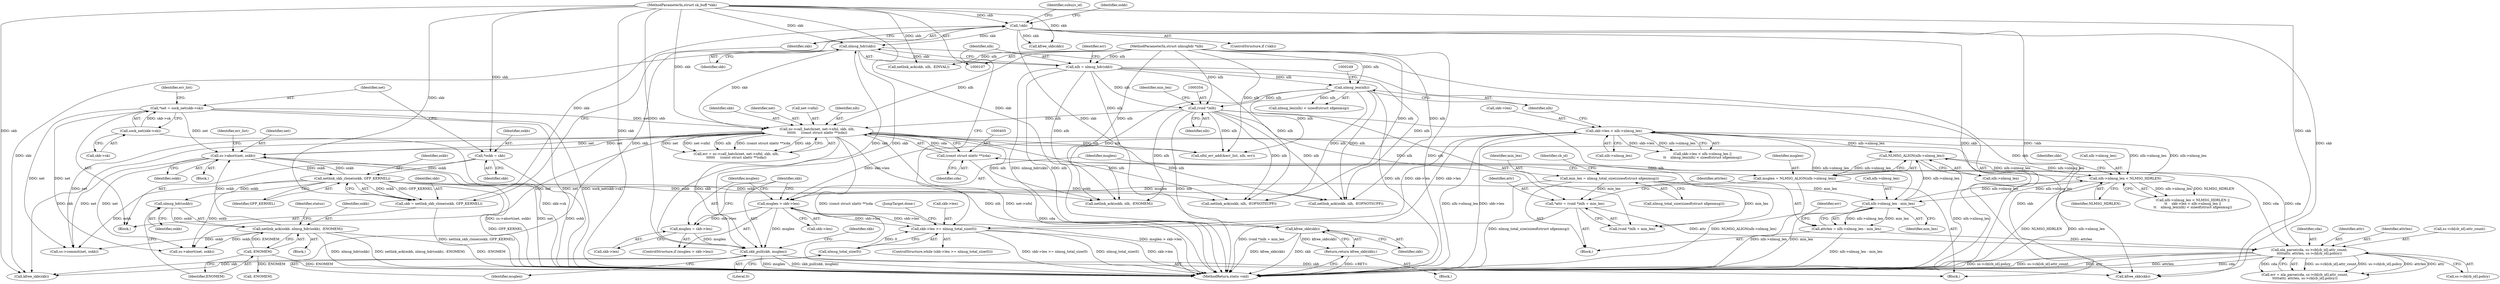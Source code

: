 digraph "0_linux_c58d6c93680f28ac58984af61d0a7ebf4319c241@API" {
"1000211" [label="(Call,kfree_skb(skb))"];
"1000149" [label="(Call,!skb)"];
"1000143" [label="(Call,skb = netlink_skb_clone(oskb, GFP_KERNEL))"];
"1000145" [label="(Call,netlink_skb_clone(oskb, GFP_KERNEL))"];
"1000113" [label="(Call,*oskb = skb)"];
"1000108" [label="(MethodParameterIn,struct sk_buff *skb)"];
"1000481" [label="(Call,ss->abort(net, oskb))"];
"1000397" [label="(Call,nc->call_batch(net, net->nfnl, skb, nlh,\n\t\t\t\t\t\t     (const struct nlattr **)cda))"];
"1000117" [label="(Call,*net = sock_net(skb->sk))"];
"1000119" [label="(Call,sock_net(skb->sk))"];
"1000225" [label="(Call,nlmsg_hdr(skb))"];
"1000472" [label="(Call,skb_pull(skb, msglen))"];
"1000467" [label="(Call,msglen = skb->len)"];
"1000462" [label="(Call,msglen > skb->len)"];
"1000455" [label="(Call,msglen = NLMSG_ALIGN(nlh->nlmsg_len))"];
"1000457" [label="(Call,NLMSG_ALIGN(nlh->nlmsg_len))"];
"1000360" [label="(Call,nlh->nlmsg_len - min_len)"];
"1000232" [label="(Call,nlh->nlmsg_len < NLMSG_HDRLEN)"];
"1000238" [label="(Call,skb->len < nlh->nlmsg_len)"];
"1000214" [label="(Call,skb->len >= nlmsg_total_size(0))"];
"1000218" [label="(Call,nlmsg_total_size(0))"];
"1000336" [label="(Call,min_len = nlmsg_total_size(sizeof(struct nfgenmsg)))"];
"1000353" [label="(Call,(void *)nlh)"];
"1000223" [label="(Call,nlh = nlmsg_hdr(skb))"];
"1000109" [label="(MethodParameterIn,struct nlmsghdr *nlh)"];
"1000246" [label="(Call,nlmsg_len(nlh))"];
"1000404" [label="(Call,(const struct nlattr **)cda)"];
"1000367" [label="(Call,nla_parse(cda, ss->cb[cb_id].attr_count,\n\t\t\t\t\tattr, attrlen, ss->cb[cb_id].policy))"];
"1000350" [label="(Call,*attr = (void *)nlh + min_len)"];
"1000358" [label="(Call,attrlen = nlh->nlmsg_len - min_len)"];
"1000439" [label="(Call,netlink_ack(oskb, nlmsg_hdr(oskb), -ENOMEM))"];
"1000441" [label="(Call,nlmsg_hdr(oskb))"];
"1000443" [label="(Call,-ENOMEM)"];
"1000210" [label="(Return,return kfree_skb(skb);)"];
"1000150" [label="(Identifier,skb)"];
"1000143" [label="(Call,skb = netlink_skb_clone(oskb, GFP_KERNEL))"];
"1000350" [label="(Call,*attr = (void *)nlh + min_len)"];
"1000441" [label="(Call,nlmsg_hdr(oskb))"];
"1000119" [label="(Call,sock_net(skb->sk))"];
"1000210" [label="(Return,return kfree_skb(skb);)"];
"1000233" [label="(Call,nlh->nlmsg_len)"];
"1000247" [label="(Identifier,nlh)"];
"1000246" [label="(Call,nlmsg_len(nlh))"];
"1000120" [label="(Call,skb->sk)"];
"1000134" [label="(Call,netlink_ack(skb, nlh, -EINVAL))"];
"1000190" [label="(Call,kfree_skb(skb))"];
"1000213" [label="(ControlStructure,while (skb->len >= nlmsg_total_size(0)))"];
"1000368" [label="(Identifier,cda)"];
"1000458" [label="(Call,nlh->nlmsg_len)"];
"1000483" [label="(Identifier,oskb)"];
"1000514" [label="(MethodReturn,static void)"];
"1000473" [label="(Identifier,skb)"];
"1000212" [label="(Identifier,skb)"];
"1000220" [label="(Block,)"];
"1000361" [label="(Call,nlh->nlmsg_len)"];
"1000376" [label="(Identifier,attr)"];
"1000242" [label="(Call,nlh->nlmsg_len)"];
"1000403" [label="(Identifier,nlh)"];
"1000481" [label="(Call,ss->abort(net, oskb))"];
"1000336" [label="(Call,min_len = nlmsg_total_size(sizeof(struct nfgenmsg)))"];
"1000402" [label="(Identifier,skb)"];
"1000343" [label="(Identifier,cb_id)"];
"1000482" [label="(Identifier,net)"];
"1000351" [label="(Identifier,attr)"];
"1000498" [label="(Call,ss->commit(net, oskb))"];
"1000462" [label="(Call,msglen > skb->len)"];
"1000214" [label="(Call,skb->len >= nlmsg_total_size(0))"];
"1000155" [label="(Call,-ENOMEM)"];
"1000442" [label="(Identifier,oskb)"];
"1000444" [label="(Identifier,ENOMEM)"];
"1000334" [label="(Block,)"];
"1000360" [label="(Call,nlh->nlmsg_len - min_len)"];
"1000364" [label="(Identifier,min_len)"];
"1000111" [label="(Block,)"];
"1000463" [label="(Identifier,msglen)"];
"1000352" [label="(Call,(void *)nlh + min_len)"];
"1000398" [label="(Identifier,net)"];
"1000461" [label="(ControlStructure,if (msglen > skb->len))"];
"1000399" [label="(Call,net->nfnl)"];
"1000239" [label="(Call,skb->len)"];
"1000145" [label="(Call,netlink_skb_clone(oskb, GFP_KERNEL))"];
"1000337" [label="(Identifier,min_len)"];
"1000126" [label="(Identifier,err_list)"];
"1000446" [label="(Identifier,status)"];
"1000232" [label="(Call,nlh->nlmsg_len < NLMSG_HDRLEN)"];
"1000148" [label="(ControlStructure,if (!skb))"];
"1000109" [label="(MethodParameterIn,struct nlmsghdr *nlh)"];
"1000236" [label="(Identifier,NLMSG_HDRLEN)"];
"1000365" [label="(Call,err = nla_parse(cda, ss->cb[cb_id].attr_count,\n\t\t\t\t\tattr, attrlen, ss->cb[cb_id].policy))"];
"1000475" [label="(JumpTarget,done:)"];
"1000406" [label="(Identifier,cda)"];
"1000404" [label="(Call,(const struct nlattr **)cda)"];
"1000231" [label="(Call,nlh->nlmsg_len < NLMSG_HDRLEN ||\n\t\t    skb->len < nlh->nlmsg_len ||\n\t\t    nlmsg_len(nlh) < sizeof(struct nfgenmsg))"];
"1000480" [label="(Block,)"];
"1000469" [label="(Call,skb->len)"];
"1000144" [label="(Identifier,skb)"];
"1000377" [label="(Identifier,attrlen)"];
"1000378" [label="(Call,ss->cb[cb_id].policy)"];
"1000474" [label="(Identifier,msglen)"];
"1000245" [label="(Call,nlmsg_len(nlh) < sizeof(struct nfgenmsg))"];
"1000468" [label="(Identifier,msglen)"];
"1000472" [label="(Call,skb_pull(skb, msglen))"];
"1000223" [label="(Call,nlh = nlmsg_hdr(skb))"];
"1000147" [label="(Identifier,GFP_KERNEL)"];
"1000238" [label="(Call,skb->len < nlh->nlmsg_len)"];
"1000467" [label="(Call,msglen = skb->len)"];
"1000113" [label="(Call,*oskb = skb)"];
"1000456" [label="(Identifier,msglen)"];
"1000237" [label="(Call,skb->len < nlh->nlmsg_len ||\n\t\t    nlmsg_len(nlh) < sizeof(struct nfgenmsg))"];
"1000158" [label="(Identifier,subsys_id)"];
"1000240" [label="(Identifier,skb)"];
"1000202" [label="(Block,)"];
"1000457" [label="(Call,NLMSG_ALIGN(nlh->nlmsg_len))"];
"1000224" [label="(Identifier,nlh)"];
"1000219" [label="(Literal,0)"];
"1000338" [label="(Call,nlmsg_total_size(sizeof(struct nfgenmsg)))"];
"1000211" [label="(Call,kfree_skb(skb))"];
"1000395" [label="(Call,err = nc->call_batch(net, net->nfnl, skb, nlh,\n\t\t\t\t\t\t     (const struct nlattr **)cda))"];
"1000356" [label="(Identifier,min_len)"];
"1000226" [label="(Identifier,skb)"];
"1000117" [label="(Call,*net = sock_net(skb->sk))"];
"1000118" [label="(Identifier,net)"];
"1000512" [label="(Call,kfree_skb(skb))"];
"1000205" [label="(Call,netlink_ack(oskb, nlh, -EOPNOTSUPP))"];
"1000184" [label="(Call,netlink_ack(oskb, nlh, -EOPNOTSUPP))"];
"1000353" [label="(Call,(void *)nlh)"];
"1000503" [label="(Call,ss->abort(net, oskb))"];
"1000216" [label="(Identifier,skb)"];
"1000367" [label="(Call,nla_parse(cda, ss->cb[cb_id].attr_count,\n\t\t\t\t\tattr, attrlen, ss->cb[cb_id].policy))"];
"1000486" [label="(Identifier,err_list)"];
"1000153" [label="(Identifier,oskb)"];
"1000228" [label="(Identifier,err)"];
"1000489" [label="(Call,kfree_skb(skb))"];
"1000440" [label="(Identifier,oskb)"];
"1000215" [label="(Call,skb->len)"];
"1000114" [label="(Identifier,oskb)"];
"1000355" [label="(Identifier,nlh)"];
"1000369" [label="(Call,ss->cb[cb_id].attr_count)"];
"1000225" [label="(Call,nlmsg_hdr(skb))"];
"1000464" [label="(Call,skb->len)"];
"1000397" [label="(Call,nc->call_batch(net, net->nfnl, skb, nlh,\n\t\t\t\t\t\t     (const struct nlattr **)cda))"];
"1000435" [label="(Block,)"];
"1000152" [label="(Call,netlink_ack(oskb, nlh, -ENOMEM))"];
"1000455" [label="(Call,msglen = NLMSG_ALIGN(nlh->nlmsg_len))"];
"1000429" [label="(Call,nfnl_err_add(&err_list, nlh, err))"];
"1000149" [label="(Call,!skb)"];
"1000108" [label="(MethodParameterIn,struct sk_buff *skb)"];
"1000115" [label="(Identifier,skb)"];
"1000443" [label="(Call,-ENOMEM)"];
"1000146" [label="(Identifier,oskb)"];
"1000358" [label="(Call,attrlen = nlh->nlmsg_len - min_len)"];
"1000218" [label="(Call,nlmsg_total_size(0))"];
"1000439" [label="(Call,netlink_ack(oskb, nlmsg_hdr(oskb), -ENOMEM))"];
"1000359" [label="(Identifier,attrlen)"];
"1000366" [label="(Identifier,err)"];
"1000211" -> "1000210"  [label="AST: "];
"1000211" -> "1000212"  [label="CFG: "];
"1000212" -> "1000211"  [label="AST: "];
"1000210" -> "1000211"  [label="CFG: "];
"1000211" -> "1000514"  [label="DDG: skb"];
"1000211" -> "1000514"  [label="DDG: kfree_skb(skb)"];
"1000211" -> "1000210"  [label="DDG: kfree_skb(skb)"];
"1000149" -> "1000211"  [label="DDG: skb"];
"1000108" -> "1000211"  [label="DDG: skb"];
"1000149" -> "1000148"  [label="AST: "];
"1000149" -> "1000150"  [label="CFG: "];
"1000150" -> "1000149"  [label="AST: "];
"1000153" -> "1000149"  [label="CFG: "];
"1000158" -> "1000149"  [label="CFG: "];
"1000149" -> "1000514"  [label="DDG: !skb"];
"1000149" -> "1000514"  [label="DDG: skb"];
"1000143" -> "1000149"  [label="DDG: skb"];
"1000108" -> "1000149"  [label="DDG: skb"];
"1000149" -> "1000190"  [label="DDG: skb"];
"1000149" -> "1000225"  [label="DDG: skb"];
"1000149" -> "1000489"  [label="DDG: skb"];
"1000149" -> "1000512"  [label="DDG: skb"];
"1000143" -> "1000111"  [label="AST: "];
"1000143" -> "1000145"  [label="CFG: "];
"1000144" -> "1000143"  [label="AST: "];
"1000145" -> "1000143"  [label="AST: "];
"1000150" -> "1000143"  [label="CFG: "];
"1000143" -> "1000514"  [label="DDG: netlink_skb_clone(oskb, GFP_KERNEL)"];
"1000145" -> "1000143"  [label="DDG: oskb"];
"1000145" -> "1000143"  [label="DDG: GFP_KERNEL"];
"1000108" -> "1000143"  [label="DDG: skb"];
"1000145" -> "1000147"  [label="CFG: "];
"1000146" -> "1000145"  [label="AST: "];
"1000147" -> "1000145"  [label="AST: "];
"1000145" -> "1000514"  [label="DDG: GFP_KERNEL"];
"1000113" -> "1000145"  [label="DDG: oskb"];
"1000481" -> "1000145"  [label="DDG: oskb"];
"1000145" -> "1000152"  [label="DDG: oskb"];
"1000145" -> "1000184"  [label="DDG: oskb"];
"1000145" -> "1000205"  [label="DDG: oskb"];
"1000145" -> "1000441"  [label="DDG: oskb"];
"1000145" -> "1000481"  [label="DDG: oskb"];
"1000145" -> "1000498"  [label="DDG: oskb"];
"1000145" -> "1000503"  [label="DDG: oskb"];
"1000113" -> "1000111"  [label="AST: "];
"1000113" -> "1000115"  [label="CFG: "];
"1000114" -> "1000113"  [label="AST: "];
"1000115" -> "1000113"  [label="AST: "];
"1000118" -> "1000113"  [label="CFG: "];
"1000113" -> "1000514"  [label="DDG: oskb"];
"1000108" -> "1000113"  [label="DDG: skb"];
"1000108" -> "1000107"  [label="AST: "];
"1000108" -> "1000514"  [label="DDG: skb"];
"1000108" -> "1000134"  [label="DDG: skb"];
"1000108" -> "1000190"  [label="DDG: skb"];
"1000108" -> "1000225"  [label="DDG: skb"];
"1000108" -> "1000397"  [label="DDG: skb"];
"1000108" -> "1000472"  [label="DDG: skb"];
"1000108" -> "1000489"  [label="DDG: skb"];
"1000108" -> "1000512"  [label="DDG: skb"];
"1000481" -> "1000480"  [label="AST: "];
"1000481" -> "1000483"  [label="CFG: "];
"1000482" -> "1000481"  [label="AST: "];
"1000483" -> "1000481"  [label="AST: "];
"1000486" -> "1000481"  [label="CFG: "];
"1000481" -> "1000514"  [label="DDG: ss->abort(net, oskb)"];
"1000481" -> "1000514"  [label="DDG: net"];
"1000481" -> "1000397"  [label="DDG: net"];
"1000397" -> "1000481"  [label="DDG: net"];
"1000117" -> "1000481"  [label="DDG: net"];
"1000439" -> "1000481"  [label="DDG: oskb"];
"1000481" -> "1000498"  [label="DDG: net"];
"1000481" -> "1000503"  [label="DDG: net"];
"1000397" -> "1000395"  [label="AST: "];
"1000397" -> "1000404"  [label="CFG: "];
"1000398" -> "1000397"  [label="AST: "];
"1000399" -> "1000397"  [label="AST: "];
"1000402" -> "1000397"  [label="AST: "];
"1000403" -> "1000397"  [label="AST: "];
"1000404" -> "1000397"  [label="AST: "];
"1000395" -> "1000397"  [label="CFG: "];
"1000397" -> "1000514"  [label="DDG: (const struct nlattr **)cda"];
"1000397" -> "1000514"  [label="DDG: nlh"];
"1000397" -> "1000514"  [label="DDG: net->nfnl"];
"1000397" -> "1000152"  [label="DDG: nlh"];
"1000397" -> "1000184"  [label="DDG: nlh"];
"1000397" -> "1000205"  [label="DDG: nlh"];
"1000397" -> "1000395"  [label="DDG: net"];
"1000397" -> "1000395"  [label="DDG: net->nfnl"];
"1000397" -> "1000395"  [label="DDG: nlh"];
"1000397" -> "1000395"  [label="DDG: (const struct nlattr **)cda"];
"1000397" -> "1000395"  [label="DDG: skb"];
"1000117" -> "1000397"  [label="DDG: net"];
"1000225" -> "1000397"  [label="DDG: skb"];
"1000353" -> "1000397"  [label="DDG: nlh"];
"1000109" -> "1000397"  [label="DDG: nlh"];
"1000404" -> "1000397"  [label="DDG: cda"];
"1000397" -> "1000429"  [label="DDG: nlh"];
"1000397" -> "1000472"  [label="DDG: skb"];
"1000397" -> "1000489"  [label="DDG: skb"];
"1000397" -> "1000498"  [label="DDG: net"];
"1000397" -> "1000503"  [label="DDG: net"];
"1000397" -> "1000512"  [label="DDG: skb"];
"1000117" -> "1000111"  [label="AST: "];
"1000117" -> "1000119"  [label="CFG: "];
"1000118" -> "1000117"  [label="AST: "];
"1000119" -> "1000117"  [label="AST: "];
"1000126" -> "1000117"  [label="CFG: "];
"1000117" -> "1000514"  [label="DDG: net"];
"1000117" -> "1000514"  [label="DDG: sock_net(skb->sk)"];
"1000119" -> "1000117"  [label="DDG: skb->sk"];
"1000117" -> "1000498"  [label="DDG: net"];
"1000117" -> "1000503"  [label="DDG: net"];
"1000119" -> "1000120"  [label="CFG: "];
"1000120" -> "1000119"  [label="AST: "];
"1000119" -> "1000514"  [label="DDG: skb->sk"];
"1000225" -> "1000223"  [label="AST: "];
"1000225" -> "1000226"  [label="CFG: "];
"1000226" -> "1000225"  [label="AST: "];
"1000223" -> "1000225"  [label="CFG: "];
"1000225" -> "1000223"  [label="DDG: skb"];
"1000472" -> "1000225"  [label="DDG: skb"];
"1000225" -> "1000472"  [label="DDG: skb"];
"1000225" -> "1000489"  [label="DDG: skb"];
"1000225" -> "1000512"  [label="DDG: skb"];
"1000472" -> "1000220"  [label="AST: "];
"1000472" -> "1000474"  [label="CFG: "];
"1000473" -> "1000472"  [label="AST: "];
"1000474" -> "1000472"  [label="AST: "];
"1000216" -> "1000472"  [label="CFG: "];
"1000472" -> "1000514"  [label="DDG: skb_pull(skb, msglen)"];
"1000472" -> "1000514"  [label="DDG: msglen"];
"1000467" -> "1000472"  [label="DDG: msglen"];
"1000462" -> "1000472"  [label="DDG: msglen"];
"1000472" -> "1000489"  [label="DDG: skb"];
"1000472" -> "1000512"  [label="DDG: skb"];
"1000467" -> "1000461"  [label="AST: "];
"1000467" -> "1000469"  [label="CFG: "];
"1000468" -> "1000467"  [label="AST: "];
"1000469" -> "1000467"  [label="AST: "];
"1000473" -> "1000467"  [label="CFG: "];
"1000462" -> "1000467"  [label="DDG: skb->len"];
"1000462" -> "1000461"  [label="AST: "];
"1000462" -> "1000464"  [label="CFG: "];
"1000463" -> "1000462"  [label="AST: "];
"1000464" -> "1000462"  [label="AST: "];
"1000468" -> "1000462"  [label="CFG: "];
"1000473" -> "1000462"  [label="CFG: "];
"1000462" -> "1000514"  [label="DDG: msglen > skb->len"];
"1000462" -> "1000214"  [label="DDG: skb->len"];
"1000455" -> "1000462"  [label="DDG: msglen"];
"1000238" -> "1000462"  [label="DDG: skb->len"];
"1000214" -> "1000462"  [label="DDG: skb->len"];
"1000455" -> "1000220"  [label="AST: "];
"1000455" -> "1000457"  [label="CFG: "];
"1000456" -> "1000455"  [label="AST: "];
"1000457" -> "1000455"  [label="AST: "];
"1000463" -> "1000455"  [label="CFG: "];
"1000455" -> "1000514"  [label="DDG: NLMSG_ALIGN(nlh->nlmsg_len)"];
"1000457" -> "1000455"  [label="DDG: nlh->nlmsg_len"];
"1000457" -> "1000458"  [label="CFG: "];
"1000458" -> "1000457"  [label="AST: "];
"1000457" -> "1000514"  [label="DDG: nlh->nlmsg_len"];
"1000457" -> "1000232"  [label="DDG: nlh->nlmsg_len"];
"1000360" -> "1000457"  [label="DDG: nlh->nlmsg_len"];
"1000232" -> "1000457"  [label="DDG: nlh->nlmsg_len"];
"1000238" -> "1000457"  [label="DDG: nlh->nlmsg_len"];
"1000360" -> "1000358"  [label="AST: "];
"1000360" -> "1000364"  [label="CFG: "];
"1000361" -> "1000360"  [label="AST: "];
"1000364" -> "1000360"  [label="AST: "];
"1000358" -> "1000360"  [label="CFG: "];
"1000360" -> "1000514"  [label="DDG: nlh->nlmsg_len"];
"1000360" -> "1000514"  [label="DDG: min_len"];
"1000360" -> "1000232"  [label="DDG: nlh->nlmsg_len"];
"1000360" -> "1000358"  [label="DDG: nlh->nlmsg_len"];
"1000360" -> "1000358"  [label="DDG: min_len"];
"1000232" -> "1000360"  [label="DDG: nlh->nlmsg_len"];
"1000238" -> "1000360"  [label="DDG: nlh->nlmsg_len"];
"1000336" -> "1000360"  [label="DDG: min_len"];
"1000232" -> "1000231"  [label="AST: "];
"1000232" -> "1000236"  [label="CFG: "];
"1000233" -> "1000232"  [label="AST: "];
"1000236" -> "1000232"  [label="AST: "];
"1000240" -> "1000232"  [label="CFG: "];
"1000231" -> "1000232"  [label="CFG: "];
"1000232" -> "1000514"  [label="DDG: nlh->nlmsg_len"];
"1000232" -> "1000514"  [label="DDG: NLMSG_HDRLEN"];
"1000232" -> "1000231"  [label="DDG: nlh->nlmsg_len"];
"1000232" -> "1000231"  [label="DDG: NLMSG_HDRLEN"];
"1000238" -> "1000232"  [label="DDG: nlh->nlmsg_len"];
"1000232" -> "1000238"  [label="DDG: nlh->nlmsg_len"];
"1000238" -> "1000237"  [label="AST: "];
"1000238" -> "1000242"  [label="CFG: "];
"1000239" -> "1000238"  [label="AST: "];
"1000242" -> "1000238"  [label="AST: "];
"1000247" -> "1000238"  [label="CFG: "];
"1000237" -> "1000238"  [label="CFG: "];
"1000238" -> "1000514"  [label="DDG: skb->len"];
"1000238" -> "1000514"  [label="DDG: nlh->nlmsg_len"];
"1000238" -> "1000214"  [label="DDG: skb->len"];
"1000238" -> "1000237"  [label="DDG: skb->len"];
"1000238" -> "1000237"  [label="DDG: nlh->nlmsg_len"];
"1000214" -> "1000238"  [label="DDG: skb->len"];
"1000214" -> "1000213"  [label="AST: "];
"1000214" -> "1000218"  [label="CFG: "];
"1000215" -> "1000214"  [label="AST: "];
"1000218" -> "1000214"  [label="AST: "];
"1000224" -> "1000214"  [label="CFG: "];
"1000475" -> "1000214"  [label="CFG: "];
"1000214" -> "1000514"  [label="DDG: skb->len >= nlmsg_total_size(0)"];
"1000214" -> "1000514"  [label="DDG: nlmsg_total_size(0)"];
"1000214" -> "1000514"  [label="DDG: skb->len"];
"1000218" -> "1000214"  [label="DDG: 0"];
"1000218" -> "1000219"  [label="CFG: "];
"1000219" -> "1000218"  [label="AST: "];
"1000336" -> "1000334"  [label="AST: "];
"1000336" -> "1000338"  [label="CFG: "];
"1000337" -> "1000336"  [label="AST: "];
"1000338" -> "1000336"  [label="AST: "];
"1000343" -> "1000336"  [label="CFG: "];
"1000336" -> "1000514"  [label="DDG: nlmsg_total_size(sizeof(struct nfgenmsg))"];
"1000336" -> "1000350"  [label="DDG: min_len"];
"1000336" -> "1000352"  [label="DDG: min_len"];
"1000353" -> "1000352"  [label="AST: "];
"1000353" -> "1000355"  [label="CFG: "];
"1000354" -> "1000353"  [label="AST: "];
"1000355" -> "1000353"  [label="AST: "];
"1000356" -> "1000353"  [label="CFG: "];
"1000353" -> "1000514"  [label="DDG: nlh"];
"1000353" -> "1000152"  [label="DDG: nlh"];
"1000353" -> "1000184"  [label="DDG: nlh"];
"1000353" -> "1000205"  [label="DDG: nlh"];
"1000353" -> "1000350"  [label="DDG: nlh"];
"1000353" -> "1000352"  [label="DDG: nlh"];
"1000223" -> "1000353"  [label="DDG: nlh"];
"1000246" -> "1000353"  [label="DDG: nlh"];
"1000109" -> "1000353"  [label="DDG: nlh"];
"1000353" -> "1000429"  [label="DDG: nlh"];
"1000223" -> "1000220"  [label="AST: "];
"1000224" -> "1000223"  [label="AST: "];
"1000228" -> "1000223"  [label="CFG: "];
"1000223" -> "1000514"  [label="DDG: nlmsg_hdr(skb)"];
"1000223" -> "1000514"  [label="DDG: nlh"];
"1000223" -> "1000152"  [label="DDG: nlh"];
"1000223" -> "1000184"  [label="DDG: nlh"];
"1000223" -> "1000205"  [label="DDG: nlh"];
"1000109" -> "1000223"  [label="DDG: nlh"];
"1000223" -> "1000246"  [label="DDG: nlh"];
"1000223" -> "1000429"  [label="DDG: nlh"];
"1000109" -> "1000107"  [label="AST: "];
"1000109" -> "1000514"  [label="DDG: nlh"];
"1000109" -> "1000134"  [label="DDG: nlh"];
"1000109" -> "1000152"  [label="DDG: nlh"];
"1000109" -> "1000184"  [label="DDG: nlh"];
"1000109" -> "1000205"  [label="DDG: nlh"];
"1000109" -> "1000246"  [label="DDG: nlh"];
"1000109" -> "1000429"  [label="DDG: nlh"];
"1000246" -> "1000245"  [label="AST: "];
"1000246" -> "1000247"  [label="CFG: "];
"1000247" -> "1000246"  [label="AST: "];
"1000249" -> "1000246"  [label="CFG: "];
"1000246" -> "1000514"  [label="DDG: nlh"];
"1000246" -> "1000152"  [label="DDG: nlh"];
"1000246" -> "1000184"  [label="DDG: nlh"];
"1000246" -> "1000205"  [label="DDG: nlh"];
"1000246" -> "1000245"  [label="DDG: nlh"];
"1000246" -> "1000429"  [label="DDG: nlh"];
"1000404" -> "1000406"  [label="CFG: "];
"1000405" -> "1000404"  [label="AST: "];
"1000406" -> "1000404"  [label="AST: "];
"1000404" -> "1000514"  [label="DDG: cda"];
"1000404" -> "1000367"  [label="DDG: cda"];
"1000367" -> "1000404"  [label="DDG: cda"];
"1000367" -> "1000365"  [label="AST: "];
"1000367" -> "1000378"  [label="CFG: "];
"1000368" -> "1000367"  [label="AST: "];
"1000369" -> "1000367"  [label="AST: "];
"1000376" -> "1000367"  [label="AST: "];
"1000377" -> "1000367"  [label="AST: "];
"1000378" -> "1000367"  [label="AST: "];
"1000365" -> "1000367"  [label="CFG: "];
"1000367" -> "1000514"  [label="DDG: ss->cb[cb_id].attr_count"];
"1000367" -> "1000514"  [label="DDG: attr"];
"1000367" -> "1000514"  [label="DDG: attrlen"];
"1000367" -> "1000514"  [label="DDG: cda"];
"1000367" -> "1000514"  [label="DDG: ss->cb[cb_id].policy"];
"1000367" -> "1000365"  [label="DDG: ss->cb[cb_id].attr_count"];
"1000367" -> "1000365"  [label="DDG: ss->cb[cb_id].policy"];
"1000367" -> "1000365"  [label="DDG: attrlen"];
"1000367" -> "1000365"  [label="DDG: attr"];
"1000367" -> "1000365"  [label="DDG: cda"];
"1000350" -> "1000367"  [label="DDG: attr"];
"1000358" -> "1000367"  [label="DDG: attrlen"];
"1000350" -> "1000334"  [label="AST: "];
"1000350" -> "1000352"  [label="CFG: "];
"1000351" -> "1000350"  [label="AST: "];
"1000352" -> "1000350"  [label="AST: "];
"1000359" -> "1000350"  [label="CFG: "];
"1000350" -> "1000514"  [label="DDG: (void *)nlh + min_len"];
"1000358" -> "1000334"  [label="AST: "];
"1000359" -> "1000358"  [label="AST: "];
"1000366" -> "1000358"  [label="CFG: "];
"1000358" -> "1000514"  [label="DDG: nlh->nlmsg_len - min_len"];
"1000439" -> "1000435"  [label="AST: "];
"1000439" -> "1000443"  [label="CFG: "];
"1000440" -> "1000439"  [label="AST: "];
"1000441" -> "1000439"  [label="AST: "];
"1000443" -> "1000439"  [label="AST: "];
"1000446" -> "1000439"  [label="CFG: "];
"1000439" -> "1000514"  [label="DDG: -ENOMEM"];
"1000439" -> "1000514"  [label="DDG: nlmsg_hdr(oskb)"];
"1000439" -> "1000514"  [label="DDG: netlink_ack(oskb, nlmsg_hdr(oskb), -ENOMEM)"];
"1000441" -> "1000439"  [label="DDG: oskb"];
"1000443" -> "1000439"  [label="DDG: ENOMEM"];
"1000439" -> "1000498"  [label="DDG: oskb"];
"1000439" -> "1000503"  [label="DDG: oskb"];
"1000441" -> "1000442"  [label="CFG: "];
"1000442" -> "1000441"  [label="AST: "];
"1000444" -> "1000441"  [label="CFG: "];
"1000443" -> "1000444"  [label="CFG: "];
"1000444" -> "1000443"  [label="AST: "];
"1000443" -> "1000514"  [label="DDG: ENOMEM"];
"1000443" -> "1000155"  [label="DDG: ENOMEM"];
"1000210" -> "1000202"  [label="AST: "];
"1000514" -> "1000210"  [label="CFG: "];
"1000210" -> "1000514"  [label="DDG: <RET>"];
}
